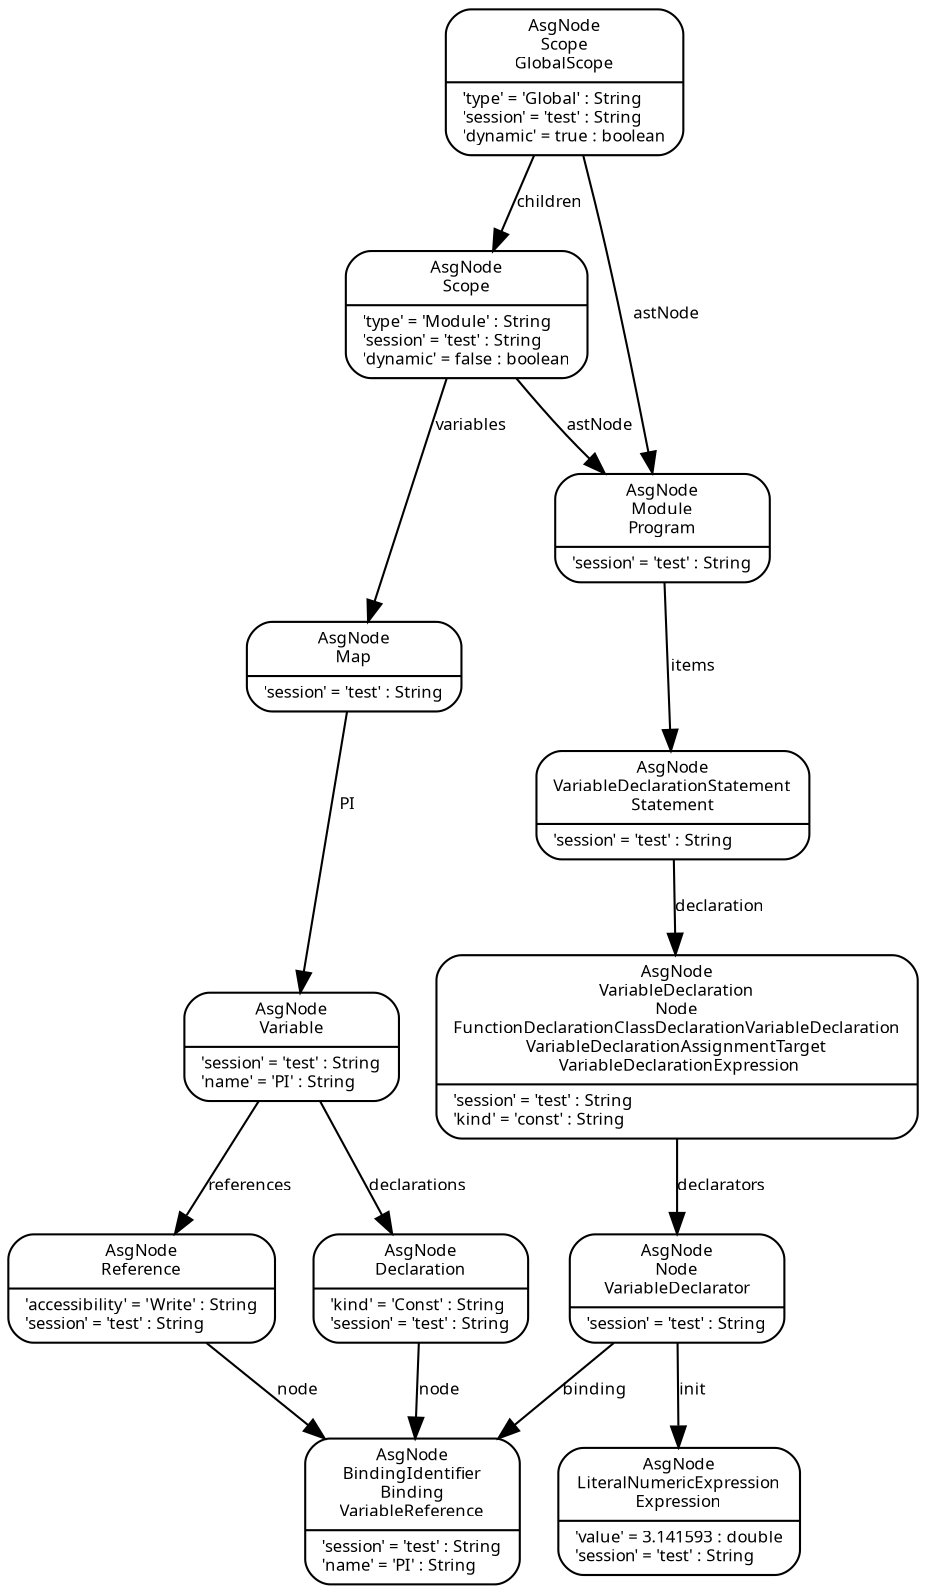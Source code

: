 digraph Neo {
  node [
    fontsize = "8"
    shape = "Mrecord"
    fontname = "Noto Sans"
  ]
  edge [
    fontname = "Noto Sans"
    fontsize = "8"
  ]
  N5 [
    label = "{AsgNode\nBindingIdentifier\nBinding\nVariableReference|'session' = 'test' : String\l'name' = 'PI' : String\l}"
  ]
  N12 [
    label = "{AsgNode\nVariableDeclaration\nNode\nFunctionDeclarationClassDeclarationVariableDeclaration\nVariableDeclarationAssignmentTarget\n VariableDeclarationExpression|'session' = 'test' : String\l'kind' = 'const' : String\l}"
  ]
  N12 -> N27 [
    label = "declarators\n"
  ]
  N13 [
    label = "{AsgNode\nScope|'type' = 'Module' : String\l'session' = 'test' : String\l'dynamic' = false : boolean\l}"
  ]
  N13 -> N14 [
    label = "variables\n"
  ]
  N13 -> N39 [
    label = "astNode\n"
  ]
  N14 [
    label = "{AsgNode\nMap|'session' = 'test' : String\l}"
  ]
  N14 -> N31 [
    label = "PI\n"
  ]
  N19 [
    label = "{AsgNode\nScope\nGlobalScope|'type' = 'Global' : String\l'session' = 'test' : String\l'dynamic' = true : boolean\l}"
  ]
  N19 -> N39 [
    label = "astNode\n"
  ]
  N19 -> N13 [
    label = "children\n"
  ]
  N20 [
    label = "{AsgNode\nReference|'accessibility' = 'Write' : String\l'session' = 'test' : String\l}"
  ]
  N20 -> N5 [
    label = "node\n"
  ]
  N21 [
    label = "{AsgNode\nVariableDeclarationStatement\nStatement|'session' = 'test' : String\l}"
  ]
  N21 -> N12 [
    label = "declaration\n"
  ]
  N27 [
    label = "{AsgNode\nNode\nVariableDeclarator|'session' = 'test' : String\l}"
  ]
  N27 -> N36 [
    label = "init\n"
  ]
  N27 -> N5 [
    label = "binding\n"
  ]
  N31 [
    label = "{AsgNode\nVariable|'session' = 'test' : String\l'name' = 'PI' : String\l}"
  ]
  N31 -> N20 [
    label = "references\n"
  ]
  N31 -> N37 [
    label = "declarations\n"
  ]
  N36 [
    label = "{AsgNode\nLiteralNumericExpression\nExpression|'value' = 3.141593 : double\l'session' = 'test' : String\l}"
  ]
  N37 [
    label = "{AsgNode\nDeclaration|'kind' = 'Const' : String\l'session' = 'test' : String\l}"
  ]
  N37 -> N5 [
    label = "node\n"
  ]
  N39 [
    label = "{AsgNode\nModule\nProgram|'session' = 'test' : String\l}"
  ]
  N39 -> N21 [
    label = "items\n"
  ]
}
